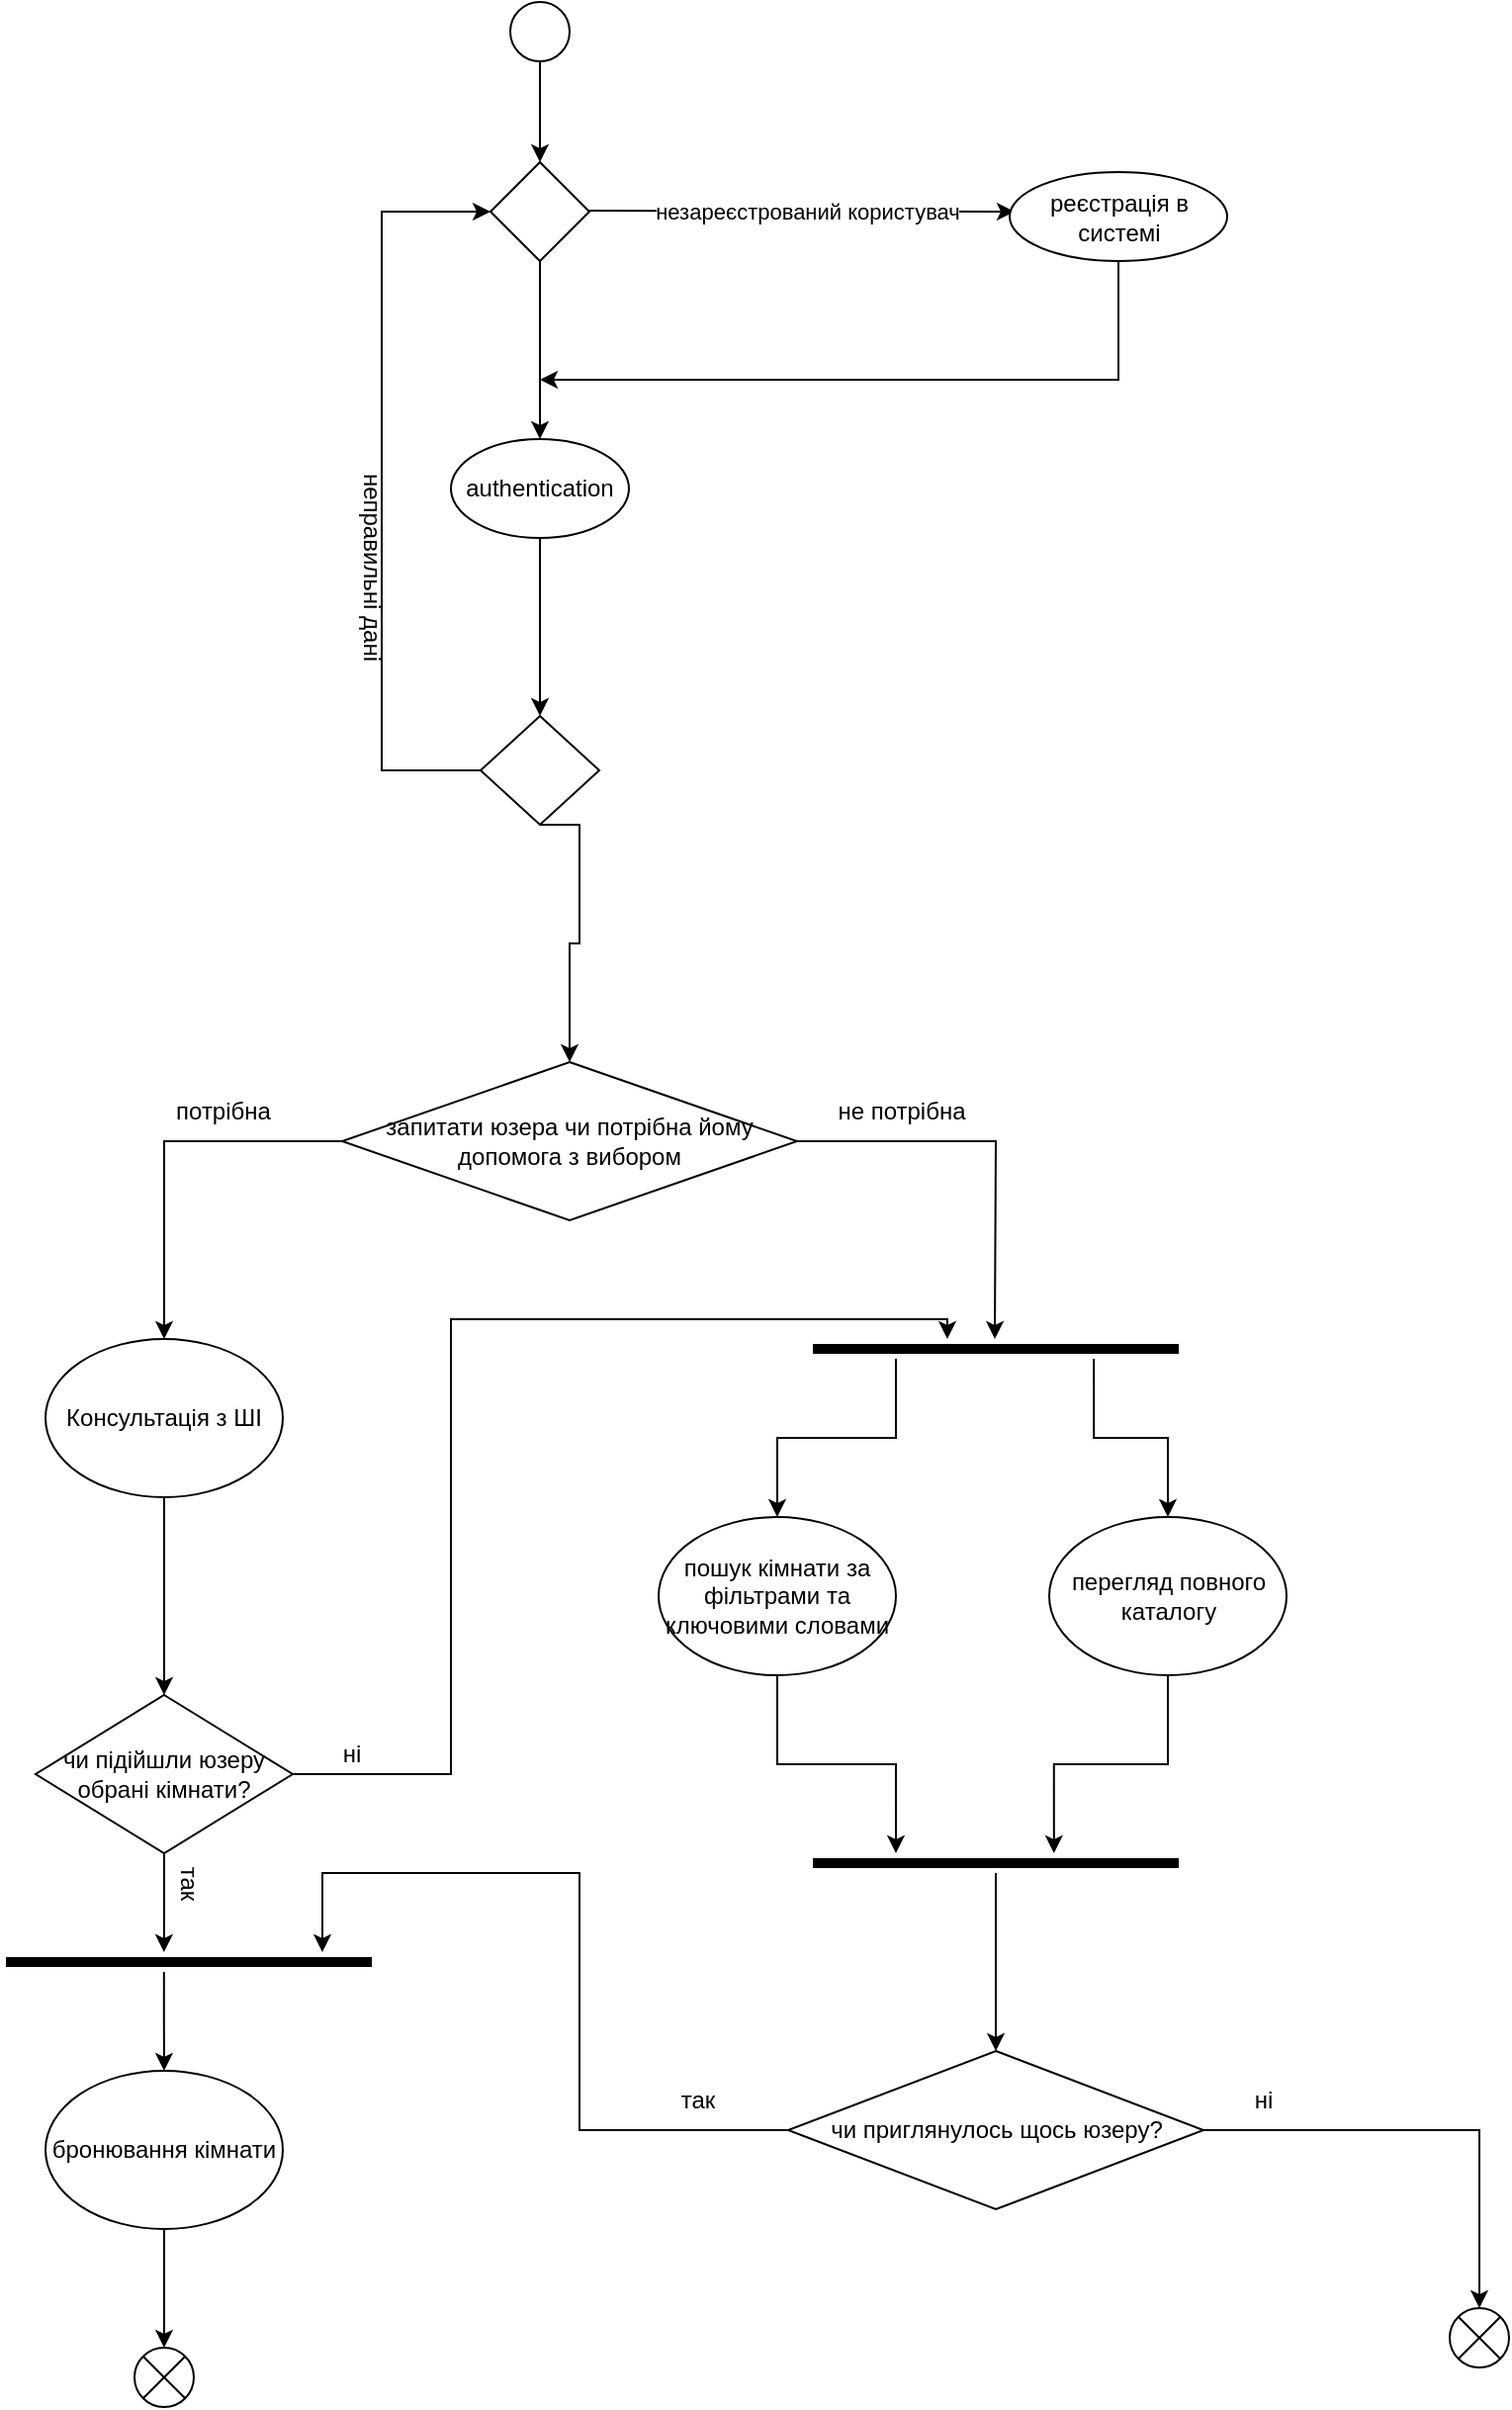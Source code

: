 <mxfile version="24.2.0" type="github">
  <diagram name="Page-1" id="9YniTifWULeJlWc_xpeG">
    <mxGraphModel dx="1039" dy="1661" grid="1" gridSize="10" guides="1" tooltips="1" connect="1" arrows="1" fold="1" page="1" pageScale="1" pageWidth="850" pageHeight="1100" math="0" shadow="0">
      <root>
        <mxCell id="0" />
        <mxCell id="1" parent="0" />
        <mxCell id="uND9KHHTo-MgyW-iuIbn-2" value="" style="edgeStyle=orthogonalEdgeStyle;rounded=0;orthogonalLoop=1;jettySize=auto;html=1;" parent="1" source="pZVimZKpDkj4bbfCRo-m-1" target="uND9KHHTo-MgyW-iuIbn-1" edge="1">
          <mxGeometry relative="1" as="geometry" />
        </mxCell>
        <mxCell id="pZVimZKpDkj4bbfCRo-m-1" value="" style="ellipse;" parent="1" vertex="1">
          <mxGeometry x="445" y="-301" width="30" height="30" as="geometry" />
        </mxCell>
        <mxCell id="pZVimZKpDkj4bbfCRo-m-96" style="edgeStyle=orthogonalEdgeStyle;rounded=0;orthogonalLoop=1;jettySize=auto;html=1;entryX=0.5;entryY=0;entryDx=0;entryDy=0;" parent="1" source="pZVimZKpDkj4bbfCRo-m-93" edge="1">
          <mxGeometry relative="1" as="geometry">
            <mxPoint x="690" y="375" as="targetPoint" />
          </mxGeometry>
        </mxCell>
        <mxCell id="pZVimZKpDkj4bbfCRo-m-99" style="edgeStyle=orthogonalEdgeStyle;rounded=0;orthogonalLoop=1;jettySize=auto;html=1;entryX=0.5;entryY=0;entryDx=0;entryDy=0;" parent="1" source="pZVimZKpDkj4bbfCRo-m-93" target="pZVimZKpDkj4bbfCRo-m-98" edge="1">
          <mxGeometry relative="1" as="geometry" />
        </mxCell>
        <mxCell id="pZVimZKpDkj4bbfCRo-m-93" value="запитати юзера чи потрібна йому допомога з вибором " style="rhombus;whiteSpace=wrap;html=1;" parent="1" vertex="1">
          <mxGeometry x="360" y="235" width="230" height="80" as="geometry" />
        </mxCell>
        <mxCell id="pZVimZKpDkj4bbfCRo-m-107" style="edgeStyle=orthogonalEdgeStyle;rounded=0;orthogonalLoop=1;jettySize=auto;html=1;" parent="1" source="pZVimZKpDkj4bbfCRo-m-98" edge="1">
          <mxGeometry relative="1" as="geometry">
            <mxPoint x="270" y="555" as="targetPoint" />
          </mxGeometry>
        </mxCell>
        <mxCell id="pZVimZKpDkj4bbfCRo-m-98" value="Консультація з ШІ" style="ellipse;whiteSpace=wrap;html=1;" parent="1" vertex="1">
          <mxGeometry x="210" y="375" width="120" height="80" as="geometry" />
        </mxCell>
        <mxCell id="pZVimZKpDkj4bbfCRo-m-100" value="потрібна" style="text;html=1;align=center;verticalAlign=middle;whiteSpace=wrap;rounded=0;" parent="1" vertex="1">
          <mxGeometry x="270" y="245" width="60" height="30" as="geometry" />
        </mxCell>
        <mxCell id="pZVimZKpDkj4bbfCRo-m-101" value="не потрібна" style="text;html=1;align=center;verticalAlign=middle;whiteSpace=wrap;rounded=0;" parent="1" vertex="1">
          <mxGeometry x="603" y="245" width="80" height="30" as="geometry" />
        </mxCell>
        <mxCell id="pZVimZKpDkj4bbfCRo-m-102" value="" style="line;strokeWidth=5;rotatable=0;dashed=0;labelPosition=right;align=left;verticalAlign=middle;spacingTop=0;spacingLeft=6;points=[];portConstraint=eastwest;" parent="1" vertex="1">
          <mxGeometry x="598" y="375" width="185" height="10" as="geometry" />
        </mxCell>
        <mxCell id="pZVimZKpDkj4bbfCRo-m-103" value="пошук кімнати за фільтрами та ключовими словами" style="ellipse;whiteSpace=wrap;html=1;" parent="1" vertex="1">
          <mxGeometry x="520" y="465" width="120" height="80" as="geometry" />
        </mxCell>
        <mxCell id="pZVimZKpDkj4bbfCRo-m-104" value="перегляд повного каталогу" style="ellipse;whiteSpace=wrap;html=1;" parent="1" vertex="1">
          <mxGeometry x="717.5" y="465" width="120" height="80" as="geometry" />
        </mxCell>
        <mxCell id="pZVimZKpDkj4bbfCRo-m-105" style="edgeStyle=orthogonalEdgeStyle;rounded=0;orthogonalLoop=1;jettySize=auto;html=1;exitX=0.768;exitY=1;exitDx=0;exitDy=0;exitPerimeter=0;" parent="1" source="pZVimZKpDkj4bbfCRo-m-102" target="pZVimZKpDkj4bbfCRo-m-104" edge="1">
          <mxGeometry relative="1" as="geometry" />
        </mxCell>
        <mxCell id="pZVimZKpDkj4bbfCRo-m-106" style="edgeStyle=orthogonalEdgeStyle;rounded=0;orthogonalLoop=1;jettySize=auto;html=1;exitX=0.227;exitY=1;exitDx=0;exitDy=0;exitPerimeter=0;" parent="1" source="pZVimZKpDkj4bbfCRo-m-102" target="pZVimZKpDkj4bbfCRo-m-103" edge="1">
          <mxGeometry relative="1" as="geometry" />
        </mxCell>
        <mxCell id="pZVimZKpDkj4bbfCRo-m-129" style="edgeStyle=orthogonalEdgeStyle;rounded=0;orthogonalLoop=1;jettySize=auto;html=1;" parent="1" edge="1">
          <mxGeometry relative="1" as="geometry">
            <mxPoint x="666" y="375" as="targetPoint" />
            <mxPoint x="310" y="595" as="sourcePoint" />
            <Array as="points">
              <mxPoint x="415" y="595" />
              <mxPoint x="415" y="365" />
              <mxPoint x="666" y="365" />
            </Array>
          </mxGeometry>
        </mxCell>
        <mxCell id="pZVimZKpDkj4bbfCRo-m-108" value="чи підійшли юзеру обрані кімнати?" style="rhombus;whiteSpace=wrap;html=1;" parent="1" vertex="1">
          <mxGeometry x="205" y="555" width="130" height="80" as="geometry" />
        </mxCell>
        <mxCell id="pZVimZKpDkj4bbfCRo-m-113" style="edgeStyle=orthogonalEdgeStyle;rounded=0;orthogonalLoop=1;jettySize=auto;html=1;" parent="1" source="pZVimZKpDkj4bbfCRo-m-112" edge="1">
          <mxGeometry relative="1" as="geometry">
            <mxPoint x="270" y="885" as="targetPoint" />
          </mxGeometry>
        </mxCell>
        <mxCell id="pZVimZKpDkj4bbfCRo-m-112" value="бронювання кімнати" style="ellipse;whiteSpace=wrap;html=1;" parent="1" vertex="1">
          <mxGeometry x="210" y="745" width="120" height="80" as="geometry" />
        </mxCell>
        <mxCell id="pZVimZKpDkj4bbfCRo-m-114" value="" style="shape=sumEllipse;perimeter=ellipsePerimeter;html=1;backgroundOutline=1;" parent="1" vertex="1">
          <mxGeometry x="255" y="885" width="30" height="30" as="geometry" />
        </mxCell>
        <mxCell id="pZVimZKpDkj4bbfCRo-m-115" value="" style="line;strokeWidth=5;rotatable=0;dashed=0;labelPosition=right;align=left;verticalAlign=middle;spacingTop=0;spacingLeft=6;points=[];portConstraint=eastwest;" parent="1" vertex="1">
          <mxGeometry x="598" y="635" width="185" height="10" as="geometry" />
        </mxCell>
        <mxCell id="pZVimZKpDkj4bbfCRo-m-116" style="edgeStyle=orthogonalEdgeStyle;rounded=0;orthogonalLoop=1;jettySize=auto;html=1;entryX=0.227;entryY=0;entryDx=0;entryDy=0;entryPerimeter=0;" parent="1" source="pZVimZKpDkj4bbfCRo-m-103" target="pZVimZKpDkj4bbfCRo-m-115" edge="1">
          <mxGeometry relative="1" as="geometry" />
        </mxCell>
        <mxCell id="pZVimZKpDkj4bbfCRo-m-117" style="edgeStyle=orthogonalEdgeStyle;rounded=0;orthogonalLoop=1;jettySize=auto;html=1;entryX=0.659;entryY=0;entryDx=0;entryDy=0;entryPerimeter=0;" parent="1" source="pZVimZKpDkj4bbfCRo-m-104" target="pZVimZKpDkj4bbfCRo-m-115" edge="1">
          <mxGeometry relative="1" as="geometry" />
        </mxCell>
        <mxCell id="pZVimZKpDkj4bbfCRo-m-123" style="edgeStyle=orthogonalEdgeStyle;rounded=0;orthogonalLoop=1;jettySize=auto;html=1;entryX=0.5;entryY=0;entryDx=0;entryDy=0;" parent="1" source="pZVimZKpDkj4bbfCRo-m-119" target="pZVimZKpDkj4bbfCRo-m-122" edge="1">
          <mxGeometry relative="1" as="geometry" />
        </mxCell>
        <mxCell id="pZVimZKpDkj4bbfCRo-m-124" style="edgeStyle=orthogonalEdgeStyle;rounded=0;orthogonalLoop=1;jettySize=auto;html=1;exitX=0;exitY=0.5;exitDx=0;exitDy=0;" parent="1" source="pZVimZKpDkj4bbfCRo-m-119" target="pZVimZKpDkj4bbfCRo-m-130" edge="1">
          <mxGeometry relative="1" as="geometry">
            <mxPoint x="770.575" y="689.739" as="sourcePoint" />
            <mxPoint x="375" y="689.71" as="targetPoint" />
            <Array as="points">
              <mxPoint x="480" y="775" />
              <mxPoint x="480" y="645" />
              <mxPoint x="350" y="645" />
            </Array>
          </mxGeometry>
        </mxCell>
        <mxCell id="pZVimZKpDkj4bbfCRo-m-119" value="чи приглянулось щось юзеру?" style="rhombus;whiteSpace=wrap;html=1;" parent="1" vertex="1">
          <mxGeometry x="585.5" y="735" width="210" height="80" as="geometry" />
        </mxCell>
        <mxCell id="pZVimZKpDkj4bbfCRo-m-120" style="edgeStyle=orthogonalEdgeStyle;rounded=0;orthogonalLoop=1;jettySize=auto;html=1;exitX=0.5;exitY=1;exitDx=0;exitDy=0;exitPerimeter=0;" parent="1" source="pZVimZKpDkj4bbfCRo-m-115" target="pZVimZKpDkj4bbfCRo-m-119" edge="1">
          <mxGeometry relative="1" as="geometry" />
        </mxCell>
        <mxCell id="pZVimZKpDkj4bbfCRo-m-122" value="" style="shape=sumEllipse;perimeter=ellipsePerimeter;html=1;backgroundOutline=1;" parent="1" vertex="1">
          <mxGeometry x="920" y="865" width="30" height="30" as="geometry" />
        </mxCell>
        <mxCell id="pZVimZKpDkj4bbfCRo-m-127" value="ні" style="text;html=1;align=center;verticalAlign=middle;whiteSpace=wrap;rounded=0;" parent="1" vertex="1">
          <mxGeometry x="795.5" y="745" width="60" height="30" as="geometry" />
        </mxCell>
        <mxCell id="pZVimZKpDkj4bbfCRo-m-128" value="так" style="text;html=1;align=center;verticalAlign=middle;whiteSpace=wrap;rounded=0;" parent="1" vertex="1">
          <mxGeometry x="510" y="745" width="60" height="30" as="geometry" />
        </mxCell>
        <mxCell id="pZVimZKpDkj4bbfCRo-m-130" value="" style="line;strokeWidth=5;rotatable=0;dashed=0;labelPosition=right;align=left;verticalAlign=middle;spacingTop=0;spacingLeft=6;points=[];portConstraint=eastwest;" parent="1" vertex="1">
          <mxGeometry x="190" y="685" width="185" height="10" as="geometry" />
        </mxCell>
        <mxCell id="pZVimZKpDkj4bbfCRo-m-131" style="edgeStyle=orthogonalEdgeStyle;rounded=0;orthogonalLoop=1;jettySize=auto;html=1;entryX=0.432;entryY=0;entryDx=0;entryDy=0;entryPerimeter=0;" parent="1" source="pZVimZKpDkj4bbfCRo-m-108" target="pZVimZKpDkj4bbfCRo-m-130" edge="1">
          <mxGeometry relative="1" as="geometry" />
        </mxCell>
        <mxCell id="pZVimZKpDkj4bbfCRo-m-133" style="edgeStyle=orthogonalEdgeStyle;rounded=0;orthogonalLoop=1;jettySize=auto;html=1;exitX=0.432;exitY=1;exitDx=0;exitDy=0;exitPerimeter=0;" parent="1" source="pZVimZKpDkj4bbfCRo-m-130" target="pZVimZKpDkj4bbfCRo-m-112" edge="1">
          <mxGeometry relative="1" as="geometry" />
        </mxCell>
        <mxCell id="uND9KHHTo-MgyW-iuIbn-7" value="" style="edgeStyle=orthogonalEdgeStyle;rounded=0;orthogonalLoop=1;jettySize=auto;html=1;" parent="1" source="uND9KHHTo-MgyW-iuIbn-1" target="uND9KHHTo-MgyW-iuIbn-6" edge="1">
          <mxGeometry relative="1" as="geometry" />
        </mxCell>
        <mxCell id="uND9KHHTo-MgyW-iuIbn-1" value="" style="rhombus;whiteSpace=wrap;html=1;" parent="1" vertex="1">
          <mxGeometry x="435" y="-220" width="50" height="50" as="geometry" />
        </mxCell>
        <mxCell id="uND9KHHTo-MgyW-iuIbn-3" value="" style="endArrow=classic;html=1;rounded=0;" parent="1" edge="1">
          <mxGeometry relative="1" as="geometry">
            <mxPoint x="485" y="-195.5" as="sourcePoint" />
            <mxPoint x="700" y="-195" as="targetPoint" />
          </mxGeometry>
        </mxCell>
        <mxCell id="uND9KHHTo-MgyW-iuIbn-4" value="&lt;div&gt;незареєстрований користувач&lt;/div&gt;" style="edgeLabel;resizable=0;html=1;;align=center;verticalAlign=middle;" parent="uND9KHHTo-MgyW-iuIbn-3" connectable="0" vertex="1">
          <mxGeometry relative="1" as="geometry">
            <mxPoint x="2" as="offset" />
          </mxGeometry>
        </mxCell>
        <mxCell id="69oQCE0UNEzGcAP4uinh-1" style="edgeStyle=orthogonalEdgeStyle;rounded=0;orthogonalLoop=1;jettySize=auto;html=1;" parent="1" source="uND9KHHTo-MgyW-iuIbn-5" edge="1">
          <mxGeometry relative="1" as="geometry">
            <Array as="points">
              <mxPoint x="753" y="-110" />
              <mxPoint x="505" y="-110" />
            </Array>
            <mxPoint x="460" y="-110" as="targetPoint" />
          </mxGeometry>
        </mxCell>
        <mxCell id="uND9KHHTo-MgyW-iuIbn-5" value="реєстрація в системі" style="ellipse;whiteSpace=wrap;html=1;" parent="1" vertex="1">
          <mxGeometry x="697.5" y="-215" width="110" height="45" as="geometry" />
        </mxCell>
        <mxCell id="uND9KHHTo-MgyW-iuIbn-9" value="" style="edgeStyle=orthogonalEdgeStyle;rounded=0;orthogonalLoop=1;jettySize=auto;html=1;" parent="1" source="uND9KHHTo-MgyW-iuIbn-6" target="uND9KHHTo-MgyW-iuIbn-8" edge="1">
          <mxGeometry relative="1" as="geometry" />
        </mxCell>
        <mxCell id="uND9KHHTo-MgyW-iuIbn-6" value="authentication" style="ellipse;whiteSpace=wrap;html=1;" parent="1" vertex="1">
          <mxGeometry x="415" y="-80" width="90" height="50" as="geometry" />
        </mxCell>
        <mxCell id="uND9KHHTo-MgyW-iuIbn-11" style="edgeStyle=orthogonalEdgeStyle;rounded=0;orthogonalLoop=1;jettySize=auto;html=1;entryX=0;entryY=0.5;entryDx=0;entryDy=0;" parent="1" source="uND9KHHTo-MgyW-iuIbn-8" target="uND9KHHTo-MgyW-iuIbn-1" edge="1">
          <mxGeometry relative="1" as="geometry">
            <Array as="points">
              <mxPoint x="380" y="88" />
              <mxPoint x="380" y="-195" />
            </Array>
          </mxGeometry>
        </mxCell>
        <mxCell id="uND9KHHTo-MgyW-iuIbn-16" style="edgeStyle=orthogonalEdgeStyle;rounded=0;orthogonalLoop=1;jettySize=auto;html=1;exitX=0.5;exitY=1;exitDx=0;exitDy=0;entryX=0.5;entryY=0;entryDx=0;entryDy=0;" parent="1" source="uND9KHHTo-MgyW-iuIbn-8" edge="1" target="pZVimZKpDkj4bbfCRo-m-93">
          <mxGeometry relative="1" as="geometry">
            <mxPoint x="459.75" y="185.0" as="targetPoint" />
            <mxPoint x="459.75" y="130" as="sourcePoint" />
            <Array as="points">
              <mxPoint x="480" y="115" />
              <mxPoint x="480" y="175" />
              <mxPoint x="475" y="175" />
            </Array>
          </mxGeometry>
        </mxCell>
        <mxCell id="uND9KHHTo-MgyW-iuIbn-8" value="" style="rhombus;whiteSpace=wrap;html=1;" parent="1" vertex="1">
          <mxGeometry x="430" y="60" width="60" height="55" as="geometry" />
        </mxCell>
        <mxCell id="uND9KHHTo-MgyW-iuIbn-12" value="&lt;div&gt;неправильні дані&lt;/div&gt;" style="text;html=1;align=center;verticalAlign=middle;whiteSpace=wrap;rounded=0;rotation=90;" parent="1" vertex="1">
          <mxGeometry x="300" y="-30" width="150" height="30" as="geometry" />
        </mxCell>
        <mxCell id="lc78LPeqBxo2bkHGERv3-1" value="&lt;div&gt;ні&lt;/div&gt;" style="text;html=1;align=center;verticalAlign=middle;whiteSpace=wrap;rounded=0;" vertex="1" parent="1">
          <mxGeometry x="335" y="570" width="60" height="30" as="geometry" />
        </mxCell>
        <mxCell id="lc78LPeqBxo2bkHGERv3-2" value="&lt;div&gt;так&lt;/div&gt;" style="text;html=1;align=center;verticalAlign=middle;whiteSpace=wrap;rounded=0;rotation=90;" vertex="1" parent="1">
          <mxGeometry x="252.5" y="635" width="60" height="30" as="geometry" />
        </mxCell>
      </root>
    </mxGraphModel>
  </diagram>
</mxfile>
